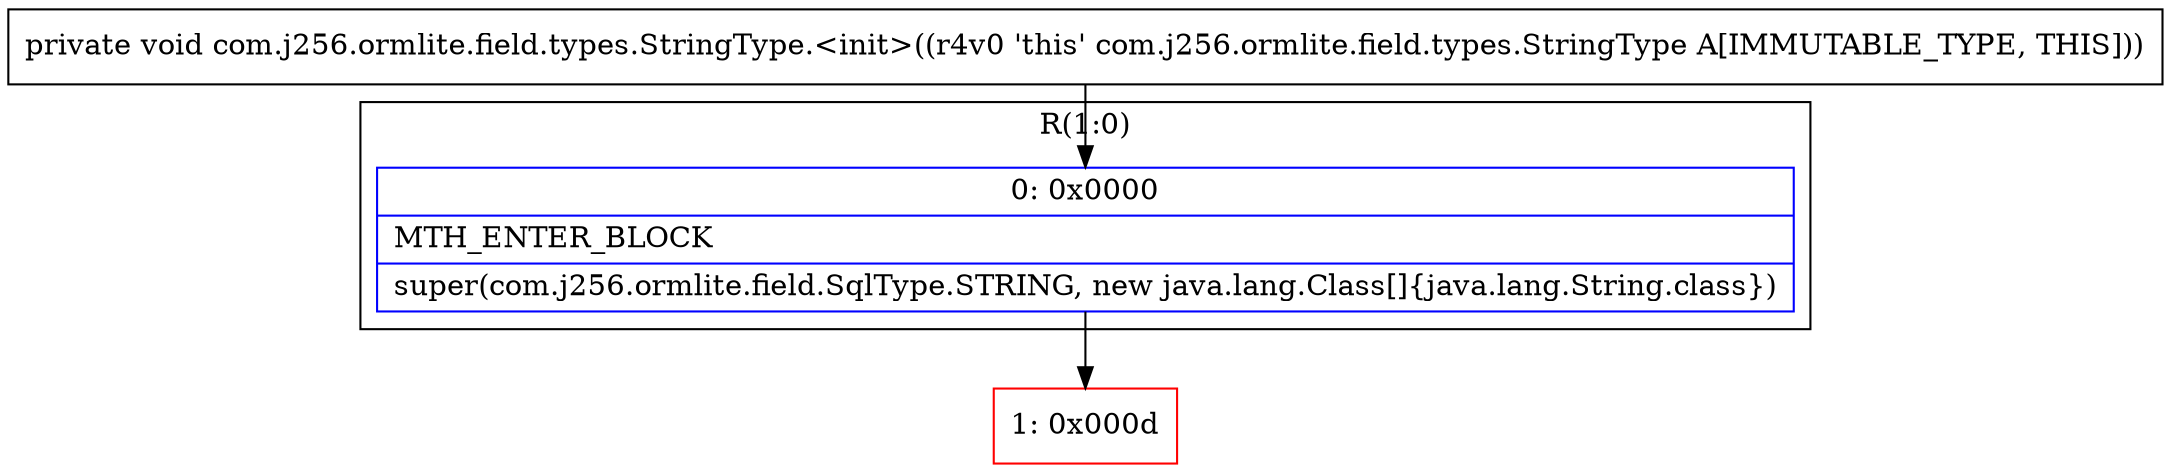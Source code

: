 digraph "CFG forcom.j256.ormlite.field.types.StringType.\<init\>()V" {
subgraph cluster_Region_1328508913 {
label = "R(1:0)";
node [shape=record,color=blue];
Node_0 [shape=record,label="{0\:\ 0x0000|MTH_ENTER_BLOCK\l|super(com.j256.ormlite.field.SqlType.STRING, new java.lang.Class[]\{java.lang.String.class\})\l}"];
}
Node_1 [shape=record,color=red,label="{1\:\ 0x000d}"];
MethodNode[shape=record,label="{private void com.j256.ormlite.field.types.StringType.\<init\>((r4v0 'this' com.j256.ormlite.field.types.StringType A[IMMUTABLE_TYPE, THIS])) }"];
MethodNode -> Node_0;
Node_0 -> Node_1;
}

